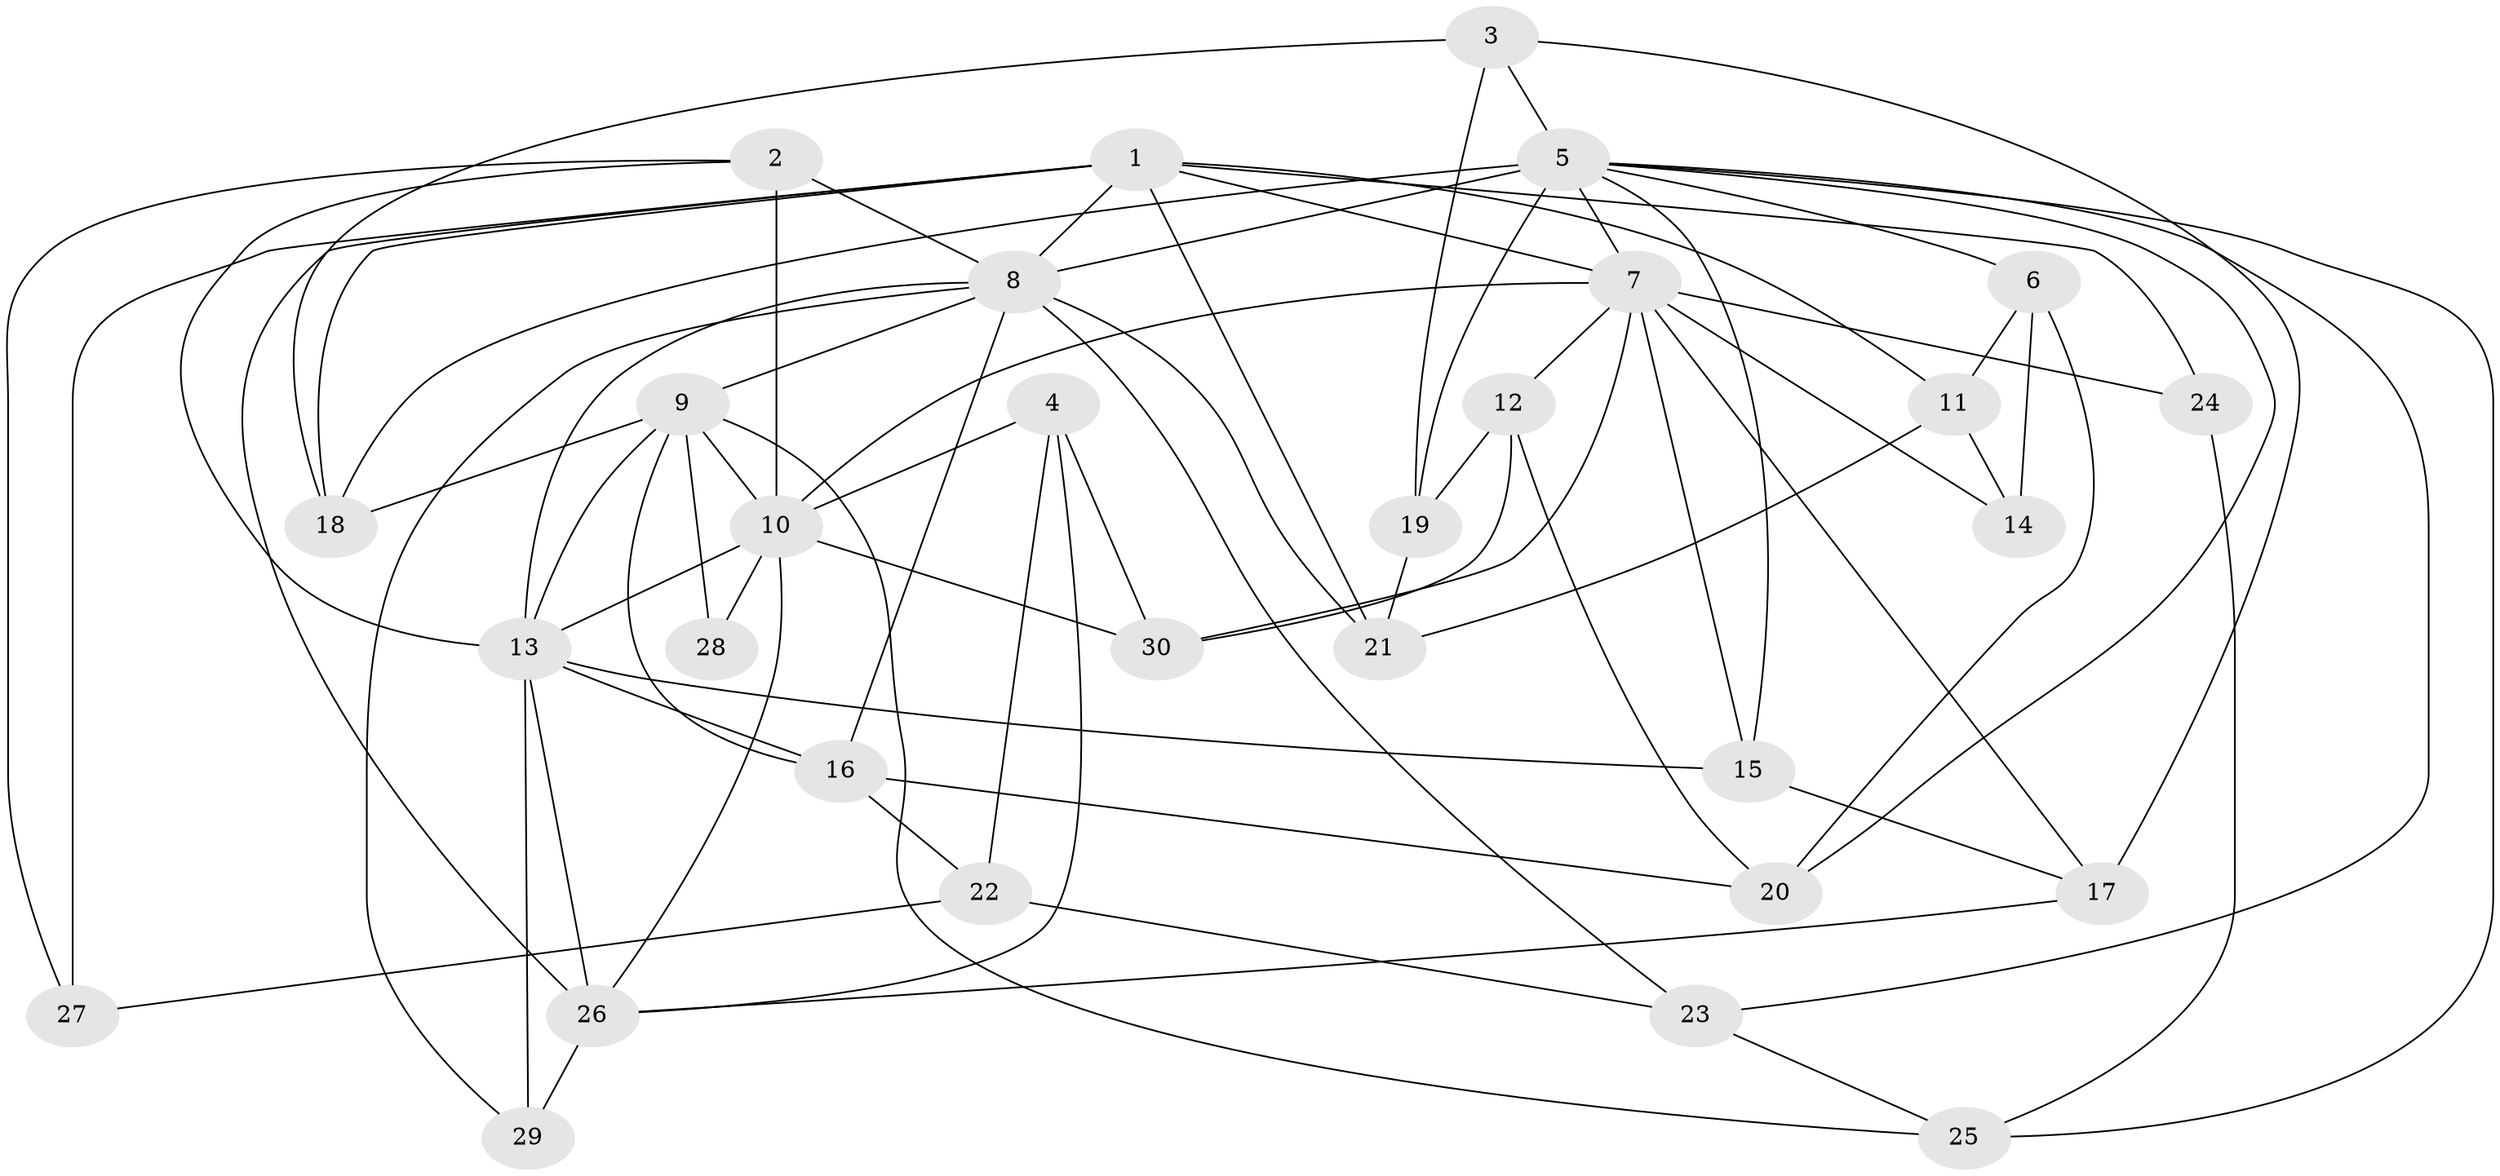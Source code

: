 // original degree distribution, {4: 1.0}
// Generated by graph-tools (version 1.1) at 2025/38/03/09/25 02:38:08]
// undirected, 30 vertices, 74 edges
graph export_dot {
graph [start="1"]
  node [color=gray90,style=filled];
  1;
  2;
  3;
  4;
  5;
  6;
  7;
  8;
  9;
  10;
  11;
  12;
  13;
  14;
  15;
  16;
  17;
  18;
  19;
  20;
  21;
  22;
  23;
  24;
  25;
  26;
  27;
  28;
  29;
  30;
  1 -- 7 [weight=2.0];
  1 -- 8 [weight=1.0];
  1 -- 11 [weight=1.0];
  1 -- 18 [weight=1.0];
  1 -- 21 [weight=1.0];
  1 -- 24 [weight=1.0];
  1 -- 26 [weight=1.0];
  1 -- 27 [weight=2.0];
  2 -- 8 [weight=2.0];
  2 -- 10 [weight=2.0];
  2 -- 13 [weight=1.0];
  2 -- 27 [weight=1.0];
  3 -- 5 [weight=1.0];
  3 -- 17 [weight=1.0];
  3 -- 18 [weight=1.0];
  3 -- 19 [weight=1.0];
  4 -- 10 [weight=1.0];
  4 -- 22 [weight=1.0];
  4 -- 26 [weight=1.0];
  4 -- 30 [weight=1.0];
  5 -- 6 [weight=1.0];
  5 -- 7 [weight=1.0];
  5 -- 8 [weight=3.0];
  5 -- 15 [weight=1.0];
  5 -- 18 [weight=1.0];
  5 -- 19 [weight=1.0];
  5 -- 20 [weight=1.0];
  5 -- 23 [weight=1.0];
  5 -- 25 [weight=1.0];
  6 -- 11 [weight=1.0];
  6 -- 14 [weight=1.0];
  6 -- 20 [weight=1.0];
  7 -- 10 [weight=1.0];
  7 -- 12 [weight=1.0];
  7 -- 14 [weight=2.0];
  7 -- 15 [weight=1.0];
  7 -- 17 [weight=1.0];
  7 -- 24 [weight=2.0];
  7 -- 30 [weight=1.0];
  8 -- 9 [weight=1.0];
  8 -- 13 [weight=1.0];
  8 -- 16 [weight=1.0];
  8 -- 21 [weight=1.0];
  8 -- 23 [weight=1.0];
  8 -- 29 [weight=1.0];
  9 -- 10 [weight=2.0];
  9 -- 13 [weight=1.0];
  9 -- 16 [weight=1.0];
  9 -- 18 [weight=1.0];
  9 -- 25 [weight=1.0];
  9 -- 28 [weight=1.0];
  10 -- 13 [weight=1.0];
  10 -- 26 [weight=1.0];
  10 -- 28 [weight=3.0];
  10 -- 30 [weight=1.0];
  11 -- 14 [weight=1.0];
  11 -- 21 [weight=1.0];
  12 -- 19 [weight=1.0];
  12 -- 20 [weight=1.0];
  12 -- 30 [weight=1.0];
  13 -- 15 [weight=1.0];
  13 -- 16 [weight=2.0];
  13 -- 26 [weight=2.0];
  13 -- 29 [weight=1.0];
  15 -- 17 [weight=1.0];
  16 -- 20 [weight=1.0];
  16 -- 22 [weight=1.0];
  17 -- 26 [weight=1.0];
  19 -- 21 [weight=1.0];
  22 -- 23 [weight=1.0];
  22 -- 27 [weight=1.0];
  23 -- 25 [weight=1.0];
  24 -- 25 [weight=1.0];
  26 -- 29 [weight=2.0];
}
